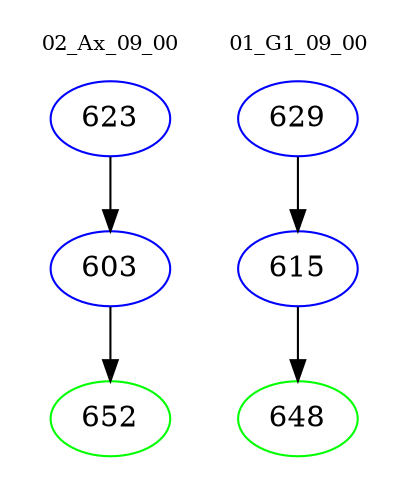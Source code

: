 digraph{
subgraph cluster_0 {
color = white
label = "02_Ax_09_00";
fontsize=10;
T0_623 [label="623", color="blue"]
T0_623 -> T0_603 [color="black"]
T0_603 [label="603", color="blue"]
T0_603 -> T0_652 [color="black"]
T0_652 [label="652", color="green"]
}
subgraph cluster_1 {
color = white
label = "01_G1_09_00";
fontsize=10;
T1_629 [label="629", color="blue"]
T1_629 -> T1_615 [color="black"]
T1_615 [label="615", color="blue"]
T1_615 -> T1_648 [color="black"]
T1_648 [label="648", color="green"]
}
}
